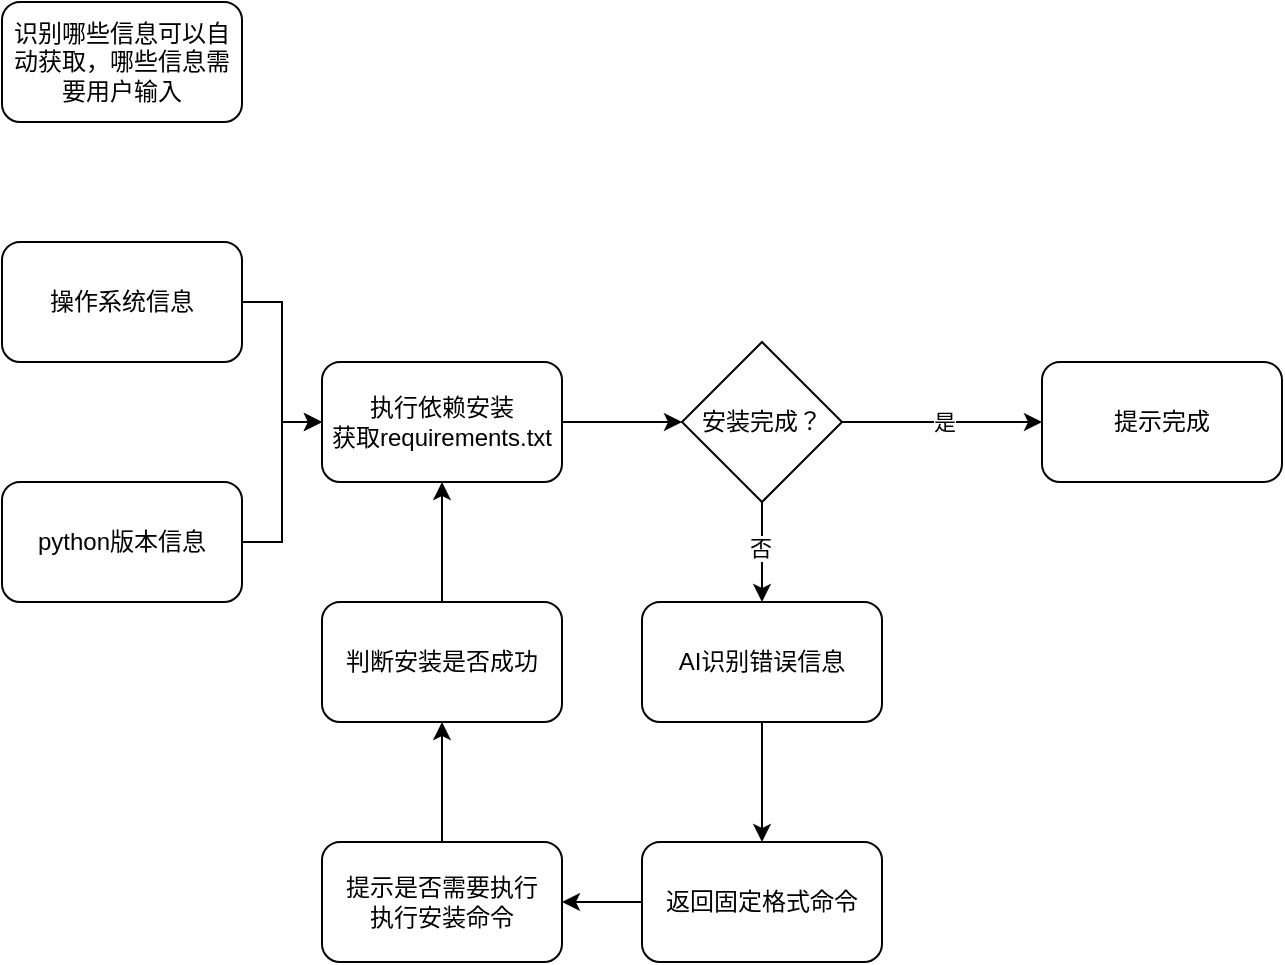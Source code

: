 <mxfile version="22.1.7" type="github">
  <diagram name="第 1 页" id="SA8fMQaJLo_MwNopq_l4">
    <mxGraphModel dx="707" dy="433" grid="1" gridSize="10" guides="1" tooltips="1" connect="1" arrows="1" fold="1" page="1" pageScale="1" pageWidth="827" pageHeight="1169" math="0" shadow="0">
      <root>
        <mxCell id="0" />
        <mxCell id="1" parent="0" />
        <mxCell id="_jsNsss_4a5eMQctXcPU-1" value="识别哪些信息可以自动获取，哪些信息需要用户输入" style="rounded=1;whiteSpace=wrap;html=1;" vertex="1" parent="1">
          <mxGeometry x="240" y="140" width="120" height="60" as="geometry" />
        </mxCell>
        <mxCell id="_jsNsss_4a5eMQctXcPU-14" style="edgeStyle=orthogonalEdgeStyle;rounded=0;orthogonalLoop=1;jettySize=auto;html=1;" edge="1" parent="1" source="_jsNsss_4a5eMQctXcPU-2" target="_jsNsss_4a5eMQctXcPU-4">
          <mxGeometry relative="1" as="geometry" />
        </mxCell>
        <mxCell id="_jsNsss_4a5eMQctXcPU-2" value="操作系统信息" style="rounded=1;whiteSpace=wrap;html=1;" vertex="1" parent="1">
          <mxGeometry x="240" y="260" width="120" height="60" as="geometry" />
        </mxCell>
        <mxCell id="_jsNsss_4a5eMQctXcPU-15" style="edgeStyle=orthogonalEdgeStyle;rounded=0;orthogonalLoop=1;jettySize=auto;html=1;" edge="1" parent="1" source="_jsNsss_4a5eMQctXcPU-3" target="_jsNsss_4a5eMQctXcPU-4">
          <mxGeometry relative="1" as="geometry" />
        </mxCell>
        <mxCell id="_jsNsss_4a5eMQctXcPU-3" value="python版本信息" style="rounded=1;whiteSpace=wrap;html=1;" vertex="1" parent="1">
          <mxGeometry x="240" y="380" width="120" height="60" as="geometry" />
        </mxCell>
        <mxCell id="_jsNsss_4a5eMQctXcPU-13" style="edgeStyle=orthogonalEdgeStyle;rounded=0;orthogonalLoop=1;jettySize=auto;html=1;" edge="1" parent="1" source="_jsNsss_4a5eMQctXcPU-4" target="_jsNsss_4a5eMQctXcPU-8">
          <mxGeometry relative="1" as="geometry" />
        </mxCell>
        <mxCell id="_jsNsss_4a5eMQctXcPU-4" value="执行依赖安装&lt;br&gt;获取requirements.txt" style="rounded=1;whiteSpace=wrap;html=1;" vertex="1" parent="1">
          <mxGeometry x="400" y="320" width="120" height="60" as="geometry" />
        </mxCell>
        <mxCell id="_jsNsss_4a5eMQctXcPU-17" style="edgeStyle=orthogonalEdgeStyle;rounded=0;orthogonalLoop=1;jettySize=auto;html=1;" edge="1" parent="1" source="_jsNsss_4a5eMQctXcPU-6" target="_jsNsss_4a5eMQctXcPU-16">
          <mxGeometry relative="1" as="geometry" />
        </mxCell>
        <mxCell id="_jsNsss_4a5eMQctXcPU-6" value="AI识别错误信息" style="rounded=1;whiteSpace=wrap;html=1;" vertex="1" parent="1">
          <mxGeometry x="560" y="440" width="120" height="60" as="geometry" />
        </mxCell>
        <mxCell id="_jsNsss_4a5eMQctXcPU-7" value="提示完成" style="rounded=1;whiteSpace=wrap;html=1;" vertex="1" parent="1">
          <mxGeometry x="760" y="320" width="120" height="60" as="geometry" />
        </mxCell>
        <mxCell id="_jsNsss_4a5eMQctXcPU-9" style="edgeStyle=orthogonalEdgeStyle;rounded=0;orthogonalLoop=1;jettySize=auto;html=1;" edge="1" parent="1" source="_jsNsss_4a5eMQctXcPU-8" target="_jsNsss_4a5eMQctXcPU-6">
          <mxGeometry relative="1" as="geometry" />
        </mxCell>
        <mxCell id="_jsNsss_4a5eMQctXcPU-10" value="否" style="edgeLabel;html=1;align=center;verticalAlign=middle;resizable=0;points=[];" vertex="1" connectable="0" parent="_jsNsss_4a5eMQctXcPU-9">
          <mxGeometry x="-0.098" y="-1" relative="1" as="geometry">
            <mxPoint as="offset" />
          </mxGeometry>
        </mxCell>
        <mxCell id="_jsNsss_4a5eMQctXcPU-11" style="edgeStyle=orthogonalEdgeStyle;rounded=0;orthogonalLoop=1;jettySize=auto;html=1;" edge="1" parent="1" source="_jsNsss_4a5eMQctXcPU-8" target="_jsNsss_4a5eMQctXcPU-7">
          <mxGeometry relative="1" as="geometry" />
        </mxCell>
        <mxCell id="_jsNsss_4a5eMQctXcPU-12" value="是" style="edgeLabel;html=1;align=center;verticalAlign=middle;resizable=0;points=[];" vertex="1" connectable="0" parent="_jsNsss_4a5eMQctXcPU-11">
          <mxGeometry x="0.013" relative="1" as="geometry">
            <mxPoint as="offset" />
          </mxGeometry>
        </mxCell>
        <mxCell id="_jsNsss_4a5eMQctXcPU-8" value="安装完成？" style="rhombus;whiteSpace=wrap;html=1;" vertex="1" parent="1">
          <mxGeometry x="580" y="310" width="80" height="80" as="geometry" />
        </mxCell>
        <mxCell id="_jsNsss_4a5eMQctXcPU-20" style="edgeStyle=orthogonalEdgeStyle;rounded=0;orthogonalLoop=1;jettySize=auto;html=1;" edge="1" parent="1" source="_jsNsss_4a5eMQctXcPU-16" target="_jsNsss_4a5eMQctXcPU-18">
          <mxGeometry relative="1" as="geometry" />
        </mxCell>
        <mxCell id="_jsNsss_4a5eMQctXcPU-16" value="返回固定格式命令" style="rounded=1;whiteSpace=wrap;html=1;" vertex="1" parent="1">
          <mxGeometry x="560" y="560" width="120" height="60" as="geometry" />
        </mxCell>
        <mxCell id="_jsNsss_4a5eMQctXcPU-22" style="edgeStyle=orthogonalEdgeStyle;rounded=0;orthogonalLoop=1;jettySize=auto;html=1;" edge="1" parent="1" source="_jsNsss_4a5eMQctXcPU-18" target="_jsNsss_4a5eMQctXcPU-19">
          <mxGeometry relative="1" as="geometry" />
        </mxCell>
        <mxCell id="_jsNsss_4a5eMQctXcPU-18" value="提示是否需要执行&lt;br&gt;执行安装命令" style="rounded=1;whiteSpace=wrap;html=1;" vertex="1" parent="1">
          <mxGeometry x="400" y="560" width="120" height="60" as="geometry" />
        </mxCell>
        <mxCell id="_jsNsss_4a5eMQctXcPU-23" style="edgeStyle=orthogonalEdgeStyle;rounded=0;orthogonalLoop=1;jettySize=auto;html=1;" edge="1" parent="1" source="_jsNsss_4a5eMQctXcPU-19" target="_jsNsss_4a5eMQctXcPU-4">
          <mxGeometry relative="1" as="geometry" />
        </mxCell>
        <mxCell id="_jsNsss_4a5eMQctXcPU-19" value="判断安装是否成功" style="rounded=1;whiteSpace=wrap;html=1;" vertex="1" parent="1">
          <mxGeometry x="400" y="440" width="120" height="60" as="geometry" />
        </mxCell>
      </root>
    </mxGraphModel>
  </diagram>
</mxfile>
